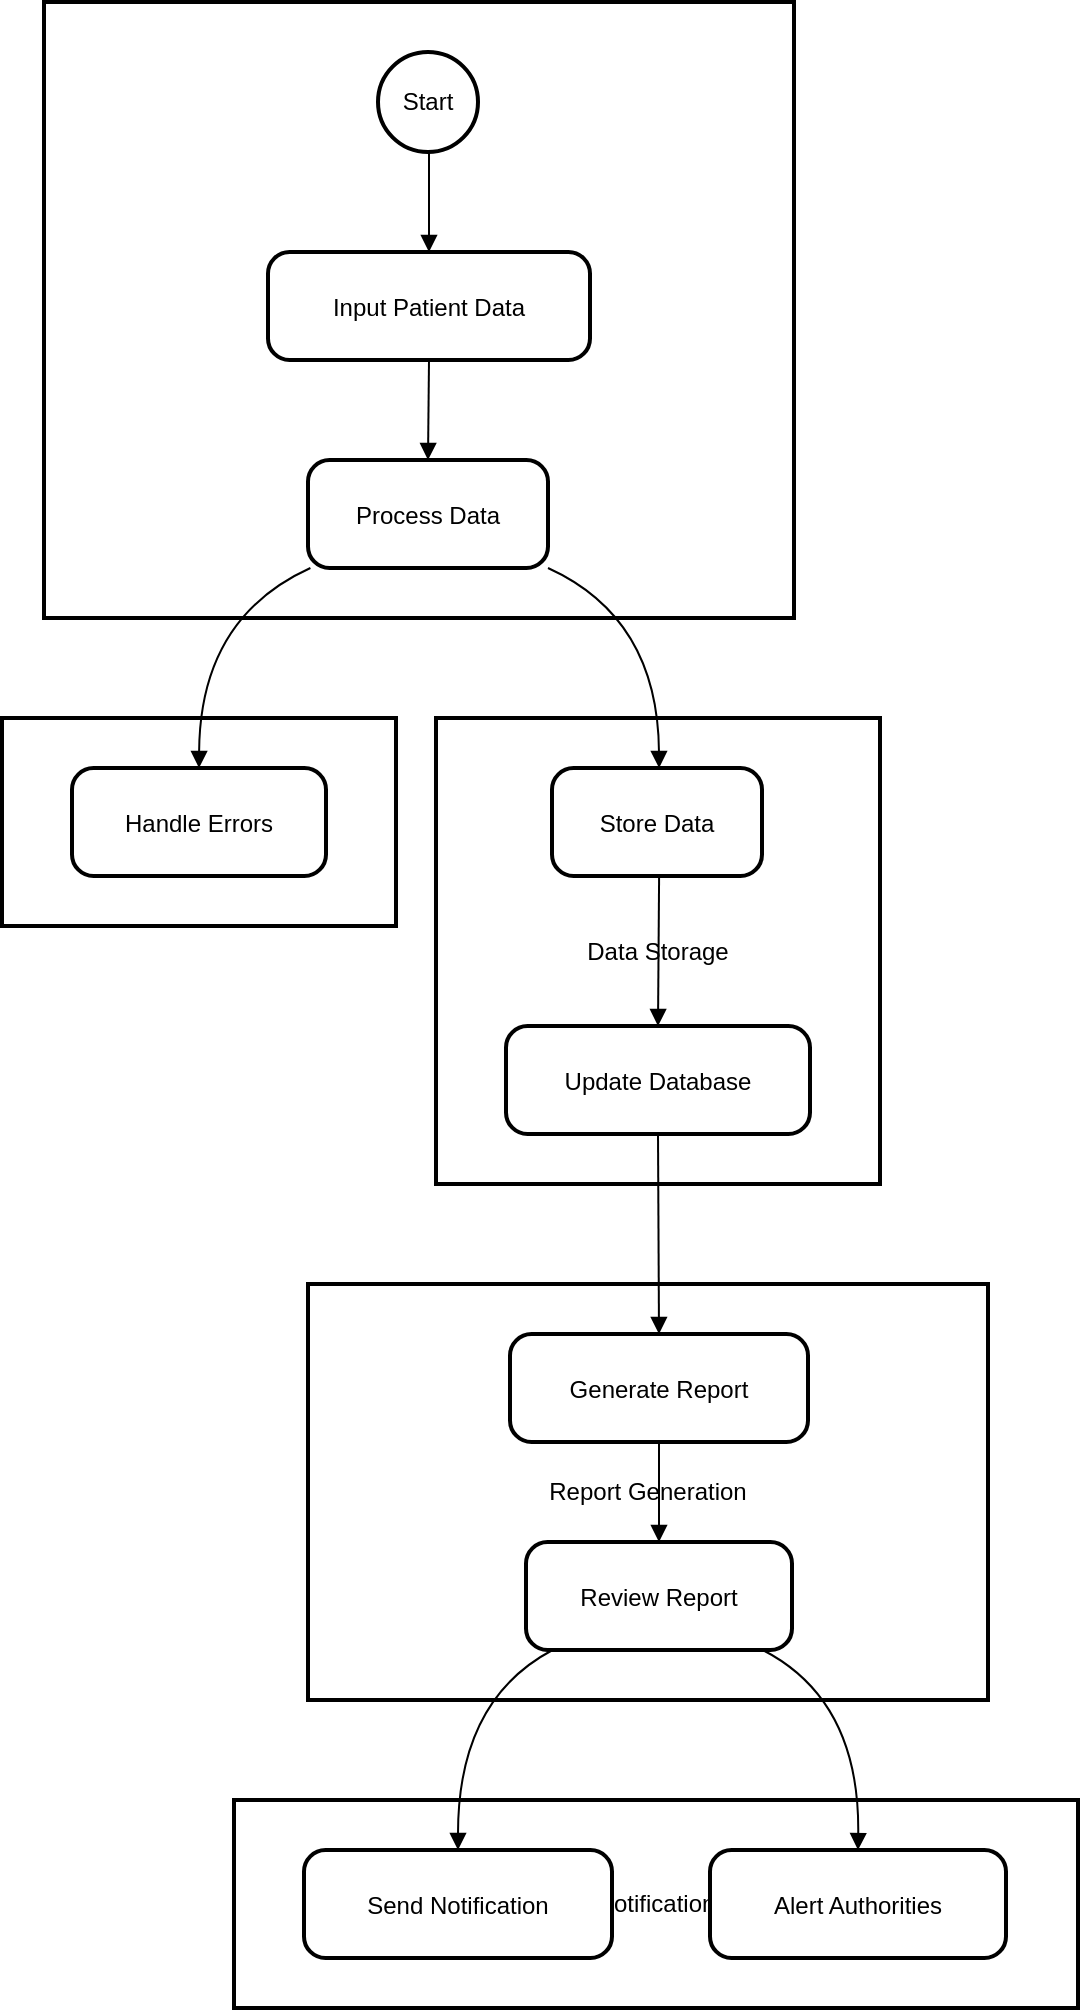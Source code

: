 <mxfile version="26.0.13">
  <diagram name="Page-1" id="zbtJo5xlVBlOMbrblwSd">
    <mxGraphModel>
      <root>
        <mxCell id="0" />
        <mxCell id="1" parent="0" />
        <mxCell id="2" value="Error Handling" style="whiteSpace=wrap;strokeWidth=2;" vertex="1" parent="1">
          <mxGeometry x="8" y="366" width="197" height="104" as="geometry" />
        </mxCell>
        <mxCell id="3" value="Notification" style="whiteSpace=wrap;strokeWidth=2;" vertex="1" parent="1">
          <mxGeometry x="124" y="907" width="422" height="104" as="geometry" />
        </mxCell>
        <mxCell id="4" value="Report Generation" style="whiteSpace=wrap;strokeWidth=2;" vertex="1" parent="1">
          <mxGeometry x="161" y="649" width="340" height="208" as="geometry" />
        </mxCell>
        <mxCell id="5" value="Data Storage" style="whiteSpace=wrap;strokeWidth=2;" vertex="1" parent="1">
          <mxGeometry x="225" y="366" width="222" height="233" as="geometry" />
        </mxCell>
        <mxCell id="6" value="Patient Information" style="whiteSpace=wrap;strokeWidth=2;" vertex="1" parent="1">
          <mxGeometry x="29" y="8" width="375" height="308" as="geometry" />
        </mxCell>
        <mxCell id="7" value="Start" style="ellipse;aspect=fixed;strokeWidth=2;whiteSpace=wrap;" vertex="1" parent="1">
          <mxGeometry x="196" y="33" width="50" height="50" as="geometry" />
        </mxCell>
        <mxCell id="8" value="Input Patient Data" style="rounded=1;arcSize=20;strokeWidth=2" vertex="1" parent="1">
          <mxGeometry x="141" y="133" width="161" height="54" as="geometry" />
        </mxCell>
        <mxCell id="9" value="Process Data" style="rounded=1;arcSize=20;strokeWidth=2" vertex="1" parent="1">
          <mxGeometry x="161" y="237" width="120" height="54" as="geometry" />
        </mxCell>
        <mxCell id="10" value="Store Data" style="rounded=1;arcSize=20;strokeWidth=2" vertex="1" parent="1">
          <mxGeometry x="283" y="391" width="105" height="54" as="geometry" />
        </mxCell>
        <mxCell id="11" value="Update Database" style="rounded=1;arcSize=20;strokeWidth=2" vertex="1" parent="1">
          <mxGeometry x="260" y="520" width="152" height="54" as="geometry" />
        </mxCell>
        <mxCell id="12" value="Generate Report" style="rounded=1;arcSize=20;strokeWidth=2" vertex="1" parent="1">
          <mxGeometry x="262" y="674" width="149" height="54" as="geometry" />
        </mxCell>
        <mxCell id="13" value="Review Report" style="rounded=1;arcSize=20;strokeWidth=2" vertex="1" parent="1">
          <mxGeometry x="270" y="778" width="133" height="54" as="geometry" />
        </mxCell>
        <mxCell id="14" value="Send Notification" style="rounded=1;arcSize=20;strokeWidth=2" vertex="1" parent="1">
          <mxGeometry x="159" y="932" width="154" height="54" as="geometry" />
        </mxCell>
        <mxCell id="15" value="Alert Authorities" style="rounded=1;arcSize=20;strokeWidth=2" vertex="1" parent="1">
          <mxGeometry x="362" y="932" width="148" height="54" as="geometry" />
        </mxCell>
        <mxCell id="16" value="Handle Errors" style="rounded=1;arcSize=20;strokeWidth=2" vertex="1" parent="1">
          <mxGeometry x="43" y="391" width="127" height="54" as="geometry" />
        </mxCell>
        <mxCell id="17" value="" style="curved=1;startArrow=none;endArrow=block;exitX=0.51;exitY=1;entryX=0.5;entryY=0;" edge="1" parent="1" source="7" target="8">
          <mxGeometry relative="1" as="geometry">
            <Array as="points" />
          </mxGeometry>
        </mxCell>
        <mxCell id="18" value="" style="curved=1;startArrow=none;endArrow=block;exitX=0.5;exitY=1;entryX=0.5;entryY=0;" edge="1" parent="1" source="8" target="9">
          <mxGeometry relative="1" as="geometry">
            <Array as="points" />
          </mxGeometry>
        </mxCell>
        <mxCell id="19" value="" style="curved=1;startArrow=none;endArrow=block;exitX=1;exitY=1;entryX=0.51;entryY=0;" edge="1" parent="1" source="9" target="10">
          <mxGeometry relative="1" as="geometry">
            <Array as="points">
              <mxPoint x="336" y="316" />
            </Array>
          </mxGeometry>
        </mxCell>
        <mxCell id="20" value="" style="curved=1;startArrow=none;endArrow=block;exitX=0.01;exitY=1;entryX=0.5;entryY=0;" edge="1" parent="1" source="9" target="16">
          <mxGeometry relative="1" as="geometry">
            <Array as="points">
              <mxPoint x="107" y="316" />
            </Array>
          </mxGeometry>
        </mxCell>
        <mxCell id="21" value="" style="curved=1;startArrow=none;endArrow=block;exitX=0.51;exitY=1;entryX=0.5;entryY=0;" edge="1" parent="1" source="10" target="11">
          <mxGeometry relative="1" as="geometry">
            <Array as="points" />
          </mxGeometry>
        </mxCell>
        <mxCell id="22" value="" style="curved=1;startArrow=none;endArrow=block;exitX=0.5;exitY=1;entryX=0.5;entryY=0;" edge="1" parent="1" source="11" target="12">
          <mxGeometry relative="1" as="geometry">
            <Array as="points" />
          </mxGeometry>
        </mxCell>
        <mxCell id="23" value="" style="curved=1;startArrow=none;endArrow=block;exitX=0.5;exitY=1;entryX=0.5;entryY=0;" edge="1" parent="1" source="12" target="13">
          <mxGeometry relative="1" as="geometry">
            <Array as="points" />
          </mxGeometry>
        </mxCell>
        <mxCell id="24" value="" style="curved=1;startArrow=none;endArrow=block;exitX=0.1;exitY=1;entryX=0.5;entryY=0;" edge="1" parent="1" source="13" target="14">
          <mxGeometry relative="1" as="geometry">
            <Array as="points">
              <mxPoint x="236" y="857" />
            </Array>
          </mxGeometry>
        </mxCell>
        <mxCell id="25" value="" style="curved=1;startArrow=none;endArrow=block;exitX=0.89;exitY=1;entryX=0.5;entryY=0;" edge="1" parent="1" source="13" target="15">
          <mxGeometry relative="1" as="geometry">
            <Array as="points">
              <mxPoint x="437" y="857" />
            </Array>
          </mxGeometry>
        </mxCell>
      </root>
    </mxGraphModel>
  </diagram>
</mxfile>
